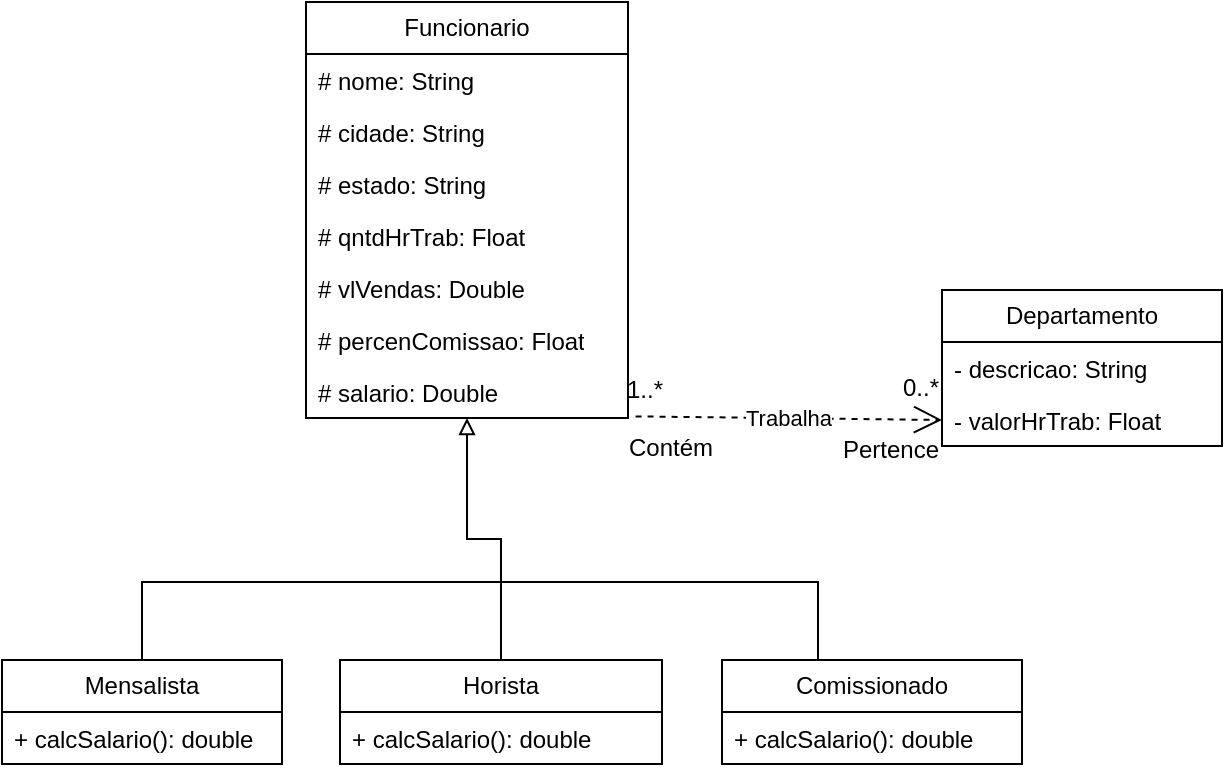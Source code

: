 <mxfile version="24.2.5" type="device">
  <diagram name="Página-1" id="fNKTXfwmYACEqgwhJYYw">
    <mxGraphModel dx="526" dy="654" grid="1" gridSize="10" guides="1" tooltips="1" connect="1" arrows="1" fold="1" page="1" pageScale="1" pageWidth="827" pageHeight="1169" math="0" shadow="0">
      <root>
        <mxCell id="0" />
        <mxCell id="1" parent="0" />
        <mxCell id="82A2rCWap7NqfMOXk7Sf-1" value="Departamento" style="swimlane;fontStyle=0;childLayout=stackLayout;horizontal=1;startSize=26;fillColor=none;horizontalStack=0;resizeParent=1;resizeParentMax=0;resizeLast=0;collapsible=1;marginBottom=0;whiteSpace=wrap;html=1;" parent="1" vertex="1">
          <mxGeometry x="480" y="255" width="140" height="78" as="geometry" />
        </mxCell>
        <mxCell id="82A2rCWap7NqfMOXk7Sf-2" value="- descricao: String" style="text;strokeColor=none;fillColor=none;align=left;verticalAlign=top;spacingLeft=4;spacingRight=4;overflow=hidden;rotatable=0;points=[[0,0.5],[1,0.5]];portConstraint=eastwest;whiteSpace=wrap;html=1;" parent="82A2rCWap7NqfMOXk7Sf-1" vertex="1">
          <mxGeometry y="26" width="140" height="26" as="geometry" />
        </mxCell>
        <mxCell id="82A2rCWap7NqfMOXk7Sf-3" value="- valorHrTrab: Float" style="text;strokeColor=none;fillColor=none;align=left;verticalAlign=top;spacingLeft=4;spacingRight=4;overflow=hidden;rotatable=0;points=[[0,0.5],[1,0.5]];portConstraint=eastwest;whiteSpace=wrap;html=1;" parent="82A2rCWap7NqfMOXk7Sf-1" vertex="1">
          <mxGeometry y="52" width="140" height="26" as="geometry" />
        </mxCell>
        <mxCell id="82A2rCWap7NqfMOXk7Sf-5" value="Funcionario" style="swimlane;fontStyle=0;childLayout=stackLayout;horizontal=1;startSize=26;fillColor=none;horizontalStack=0;resizeParent=1;resizeParentMax=0;resizeLast=0;collapsible=1;marginBottom=0;whiteSpace=wrap;html=1;" parent="1" vertex="1">
          <mxGeometry x="162" y="111" width="161" height="208" as="geometry" />
        </mxCell>
        <mxCell id="82A2rCWap7NqfMOXk7Sf-6" value="# nome: String" style="text;strokeColor=none;fillColor=none;align=left;verticalAlign=top;spacingLeft=4;spacingRight=4;overflow=hidden;rotatable=0;points=[[0,0.5],[1,0.5]];portConstraint=eastwest;whiteSpace=wrap;html=1;" parent="82A2rCWap7NqfMOXk7Sf-5" vertex="1">
          <mxGeometry y="26" width="161" height="26" as="geometry" />
        </mxCell>
        <mxCell id="82A2rCWap7NqfMOXk7Sf-7" value="# cidade: String" style="text;strokeColor=none;fillColor=none;align=left;verticalAlign=top;spacingLeft=4;spacingRight=4;overflow=hidden;rotatable=0;points=[[0,0.5],[1,0.5]];portConstraint=eastwest;whiteSpace=wrap;html=1;" parent="82A2rCWap7NqfMOXk7Sf-5" vertex="1">
          <mxGeometry y="52" width="161" height="26" as="geometry" />
        </mxCell>
        <mxCell id="82A2rCWap7NqfMOXk7Sf-8" value="# estado: String" style="text;strokeColor=none;fillColor=none;align=left;verticalAlign=top;spacingLeft=4;spacingRight=4;overflow=hidden;rotatable=0;points=[[0,0.5],[1,0.5]];portConstraint=eastwest;whiteSpace=wrap;html=1;" parent="82A2rCWap7NqfMOXk7Sf-5" vertex="1">
          <mxGeometry y="78" width="161" height="26" as="geometry" />
        </mxCell>
        <mxCell id="82A2rCWap7NqfMOXk7Sf-14" value="# qntdHrTrab: Float" style="text;strokeColor=none;fillColor=none;align=left;verticalAlign=top;spacingLeft=4;spacingRight=4;overflow=hidden;rotatable=0;points=[[0,0.5],[1,0.5]];portConstraint=eastwest;whiteSpace=wrap;html=1;" parent="82A2rCWap7NqfMOXk7Sf-5" vertex="1">
          <mxGeometry y="104" width="161" height="26" as="geometry" />
        </mxCell>
        <mxCell id="82A2rCWap7NqfMOXk7Sf-18" value="# vlVendas: Double" style="text;strokeColor=none;fillColor=none;align=left;verticalAlign=top;spacingLeft=4;spacingRight=4;overflow=hidden;rotatable=0;points=[[0,0.5],[1,0.5]];portConstraint=eastwest;whiteSpace=wrap;html=1;" parent="82A2rCWap7NqfMOXk7Sf-5" vertex="1">
          <mxGeometry y="130" width="161" height="26" as="geometry" />
        </mxCell>
        <mxCell id="82A2rCWap7NqfMOXk7Sf-29" value="# percenComissao: Float" style="text;strokeColor=none;fillColor=none;align=left;verticalAlign=top;spacingLeft=4;spacingRight=4;overflow=hidden;rotatable=0;points=[[0,0.5],[1,0.5]];portConstraint=eastwest;whiteSpace=wrap;html=1;" parent="82A2rCWap7NqfMOXk7Sf-5" vertex="1">
          <mxGeometry y="156" width="161" height="26" as="geometry" />
        </mxCell>
        <mxCell id="82A2rCWap7NqfMOXk7Sf-10" value="# salario: Double" style="text;strokeColor=none;fillColor=none;align=left;verticalAlign=top;spacingLeft=4;spacingRight=4;overflow=hidden;rotatable=0;points=[[0,0.5],[1,0.5]];portConstraint=eastwest;whiteSpace=wrap;html=1;" parent="82A2rCWap7NqfMOXk7Sf-5" vertex="1">
          <mxGeometry y="182" width="161" height="26" as="geometry" />
        </mxCell>
        <mxCell id="82A2rCWap7NqfMOXk7Sf-21" style="edgeStyle=orthogonalEdgeStyle;rounded=0;orthogonalLoop=1;jettySize=auto;html=1;exitX=0.5;exitY=0;exitDx=0;exitDy=0;entryX=0.5;entryY=0;entryDx=0;entryDy=0;endArrow=none;endFill=0;" parent="1" edge="1">
          <mxGeometry relative="1" as="geometry">
            <mxPoint x="423" y="440" as="targetPoint" />
            <Array as="points">
              <mxPoint x="80" y="401" />
              <mxPoint x="418" y="401" />
              <mxPoint x="418" y="440" />
            </Array>
            <mxPoint x="80" y="440" as="sourcePoint" />
          </mxGeometry>
        </mxCell>
        <mxCell id="82A2rCWap7NqfMOXk7Sf-9" value="Mensalista" style="swimlane;fontStyle=0;childLayout=stackLayout;horizontal=1;startSize=26;fillColor=none;horizontalStack=0;resizeParent=1;resizeParentMax=0;resizeLast=0;collapsible=1;marginBottom=0;whiteSpace=wrap;html=1;" parent="1" vertex="1">
          <mxGeometry x="10" y="440" width="140" height="52" as="geometry" />
        </mxCell>
        <mxCell id="8SdzMjWCUTGzf9c-46RG-2" value="+ calcSalario(): double" style="text;strokeColor=none;fillColor=none;align=left;verticalAlign=top;spacingLeft=4;spacingRight=4;overflow=hidden;rotatable=0;points=[[0,0.5],[1,0.5]];portConstraint=eastwest;whiteSpace=wrap;html=1;" vertex="1" parent="82A2rCWap7NqfMOXk7Sf-9">
          <mxGeometry y="26" width="140" height="26" as="geometry" />
        </mxCell>
        <mxCell id="82A2rCWap7NqfMOXk7Sf-22" style="edgeStyle=orthogonalEdgeStyle;rounded=0;orthogonalLoop=1;jettySize=auto;html=1;exitX=0.5;exitY=0;exitDx=0;exitDy=0;entryX=0.5;entryY=1;entryDx=0;entryDy=0;endArrow=block;endFill=0;" parent="1" source="82A2rCWap7NqfMOXk7Sf-13" target="82A2rCWap7NqfMOXk7Sf-5" edge="1">
          <mxGeometry relative="1" as="geometry">
            <mxPoint x="261" y="360" as="targetPoint" />
          </mxGeometry>
        </mxCell>
        <mxCell id="82A2rCWap7NqfMOXk7Sf-13" value="Horista" style="swimlane;fontStyle=0;childLayout=stackLayout;horizontal=1;startSize=26;fillColor=none;horizontalStack=0;resizeParent=1;resizeParentMax=0;resizeLast=0;collapsible=1;marginBottom=0;whiteSpace=wrap;html=1;" parent="1" vertex="1">
          <mxGeometry x="179" y="440" width="161" height="52" as="geometry" />
        </mxCell>
        <mxCell id="8SdzMjWCUTGzf9c-46RG-4" value="+ calcSalario(): double" style="text;strokeColor=none;fillColor=none;align=left;verticalAlign=top;spacingLeft=4;spacingRight=4;overflow=hidden;rotatable=0;points=[[0,0.5],[1,0.5]];portConstraint=eastwest;whiteSpace=wrap;html=1;" vertex="1" parent="82A2rCWap7NqfMOXk7Sf-13">
          <mxGeometry y="26" width="161" height="26" as="geometry" />
        </mxCell>
        <mxCell id="82A2rCWap7NqfMOXk7Sf-17" value="Comissionado" style="swimlane;fontStyle=0;childLayout=stackLayout;horizontal=1;startSize=26;fillColor=none;horizontalStack=0;resizeParent=1;resizeParentMax=0;resizeLast=0;collapsible=1;marginBottom=0;whiteSpace=wrap;html=1;" parent="1" vertex="1">
          <mxGeometry x="370" y="440" width="150" height="52" as="geometry" />
        </mxCell>
        <mxCell id="8SdzMjWCUTGzf9c-46RG-5" value="+ calcSalario(): double" style="text;strokeColor=none;fillColor=none;align=left;verticalAlign=top;spacingLeft=4;spacingRight=4;overflow=hidden;rotatable=0;points=[[0,0.5],[1,0.5]];portConstraint=eastwest;whiteSpace=wrap;html=1;" vertex="1" parent="82A2rCWap7NqfMOXk7Sf-17">
          <mxGeometry y="26" width="150" height="26" as="geometry" />
        </mxCell>
        <mxCell id="82A2rCWap7NqfMOXk7Sf-24" value="Trabalha" style="endArrow=open;endSize=12;dashed=1;html=1;rounded=0;exitX=0.254;exitY=-0.027;exitDx=0;exitDy=0;entryX=0;entryY=0.5;entryDx=0;entryDy=0;exitPerimeter=0;" parent="1" source="82A2rCWap7NqfMOXk7Sf-27" target="82A2rCWap7NqfMOXk7Sf-3" edge="1">
          <mxGeometry width="160" relative="1" as="geometry">
            <mxPoint x="320" y="230" as="sourcePoint" />
            <mxPoint x="480" y="230" as="targetPoint" />
          </mxGeometry>
        </mxCell>
        <mxCell id="82A2rCWap7NqfMOXk7Sf-25" value="1..*" style="text;html=1;align=center;verticalAlign=middle;resizable=0;points=[];autosize=1;strokeColor=none;fillColor=none;" parent="1" vertex="1">
          <mxGeometry x="311" y="290" width="40" height="30" as="geometry" />
        </mxCell>
        <mxCell id="82A2rCWap7NqfMOXk7Sf-26" value="0..*" style="text;html=1;align=center;verticalAlign=middle;resizable=0;points=[];autosize=1;strokeColor=none;fillColor=none;" parent="1" vertex="1">
          <mxGeometry x="449" y="289" width="40" height="30" as="geometry" />
        </mxCell>
        <mxCell id="82A2rCWap7NqfMOXk7Sf-27" value="Contém" style="text;html=1;align=center;verticalAlign=middle;resizable=0;points=[];autosize=1;strokeColor=none;fillColor=none;" parent="1" vertex="1">
          <mxGeometry x="309" y="319" width="70" height="30" as="geometry" />
        </mxCell>
        <mxCell id="82A2rCWap7NqfMOXk7Sf-28" value="Pertence" style="text;html=1;align=center;verticalAlign=middle;resizable=0;points=[];autosize=1;strokeColor=none;fillColor=none;" parent="1" vertex="1">
          <mxGeometry x="419" y="320" width="70" height="30" as="geometry" />
        </mxCell>
      </root>
    </mxGraphModel>
  </diagram>
</mxfile>
